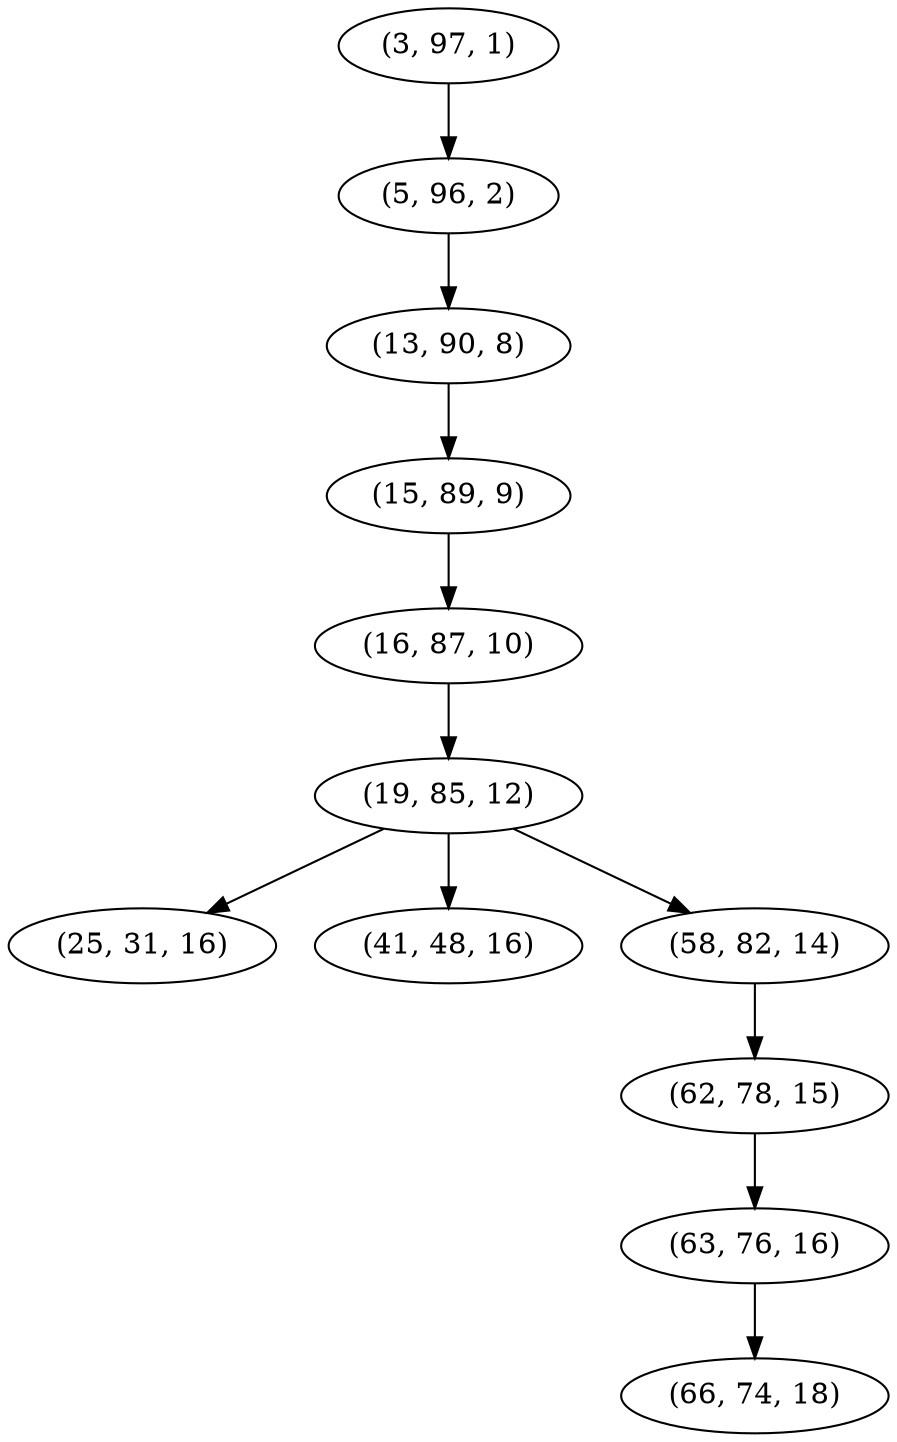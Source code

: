 digraph tree {
    "(3, 97, 1)";
    "(5, 96, 2)";
    "(13, 90, 8)";
    "(15, 89, 9)";
    "(16, 87, 10)";
    "(19, 85, 12)";
    "(25, 31, 16)";
    "(41, 48, 16)";
    "(58, 82, 14)";
    "(62, 78, 15)";
    "(63, 76, 16)";
    "(66, 74, 18)";
    "(3, 97, 1)" -> "(5, 96, 2)";
    "(5, 96, 2)" -> "(13, 90, 8)";
    "(13, 90, 8)" -> "(15, 89, 9)";
    "(15, 89, 9)" -> "(16, 87, 10)";
    "(16, 87, 10)" -> "(19, 85, 12)";
    "(19, 85, 12)" -> "(25, 31, 16)";
    "(19, 85, 12)" -> "(41, 48, 16)";
    "(19, 85, 12)" -> "(58, 82, 14)";
    "(58, 82, 14)" -> "(62, 78, 15)";
    "(62, 78, 15)" -> "(63, 76, 16)";
    "(63, 76, 16)" -> "(66, 74, 18)";
}
